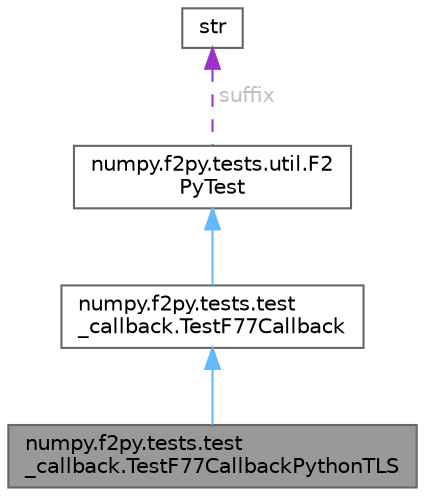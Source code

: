 digraph "numpy.f2py.tests.test_callback.TestF77CallbackPythonTLS"
{
 // LATEX_PDF_SIZE
  bgcolor="transparent";
  edge [fontname=Helvetica,fontsize=10,labelfontname=Helvetica,labelfontsize=10];
  node [fontname=Helvetica,fontsize=10,shape=box,height=0.2,width=0.4];
  Node1 [id="Node000001",label="numpy.f2py.tests.test\l_callback.TestF77CallbackPythonTLS",height=0.2,width=0.4,color="gray40", fillcolor="grey60", style="filled", fontcolor="black",tooltip=" "];
  Node2 -> Node1 [id="edge4_Node000001_Node000002",dir="back",color="steelblue1",style="solid",tooltip=" "];
  Node2 [id="Node000002",label="numpy.f2py.tests.test\l_callback.TestF77Callback",height=0.2,width=0.4,color="gray40", fillcolor="white", style="filled",URL="$classnumpy_1_1f2py_1_1tests_1_1test__callback_1_1TestF77Callback.html",tooltip=" "];
  Node3 -> Node2 [id="edge5_Node000002_Node000003",dir="back",color="steelblue1",style="solid",tooltip=" "];
  Node3 [id="Node000003",label="numpy.f2py.tests.util.F2\lPyTest",height=0.2,width=0.4,color="gray40", fillcolor="white", style="filled",URL="$classnumpy_1_1f2py_1_1tests_1_1util_1_1F2PyTest.html",tooltip=" "];
  Node4 -> Node3 [id="edge6_Node000003_Node000004",dir="back",color="darkorchid3",style="dashed",tooltip=" ",label=" suffix",fontcolor="grey" ];
  Node4 [id="Node000004",label="str",height=0.2,width=0.4,color="gray40", fillcolor="white", style="filled",tooltip=" "];
}
